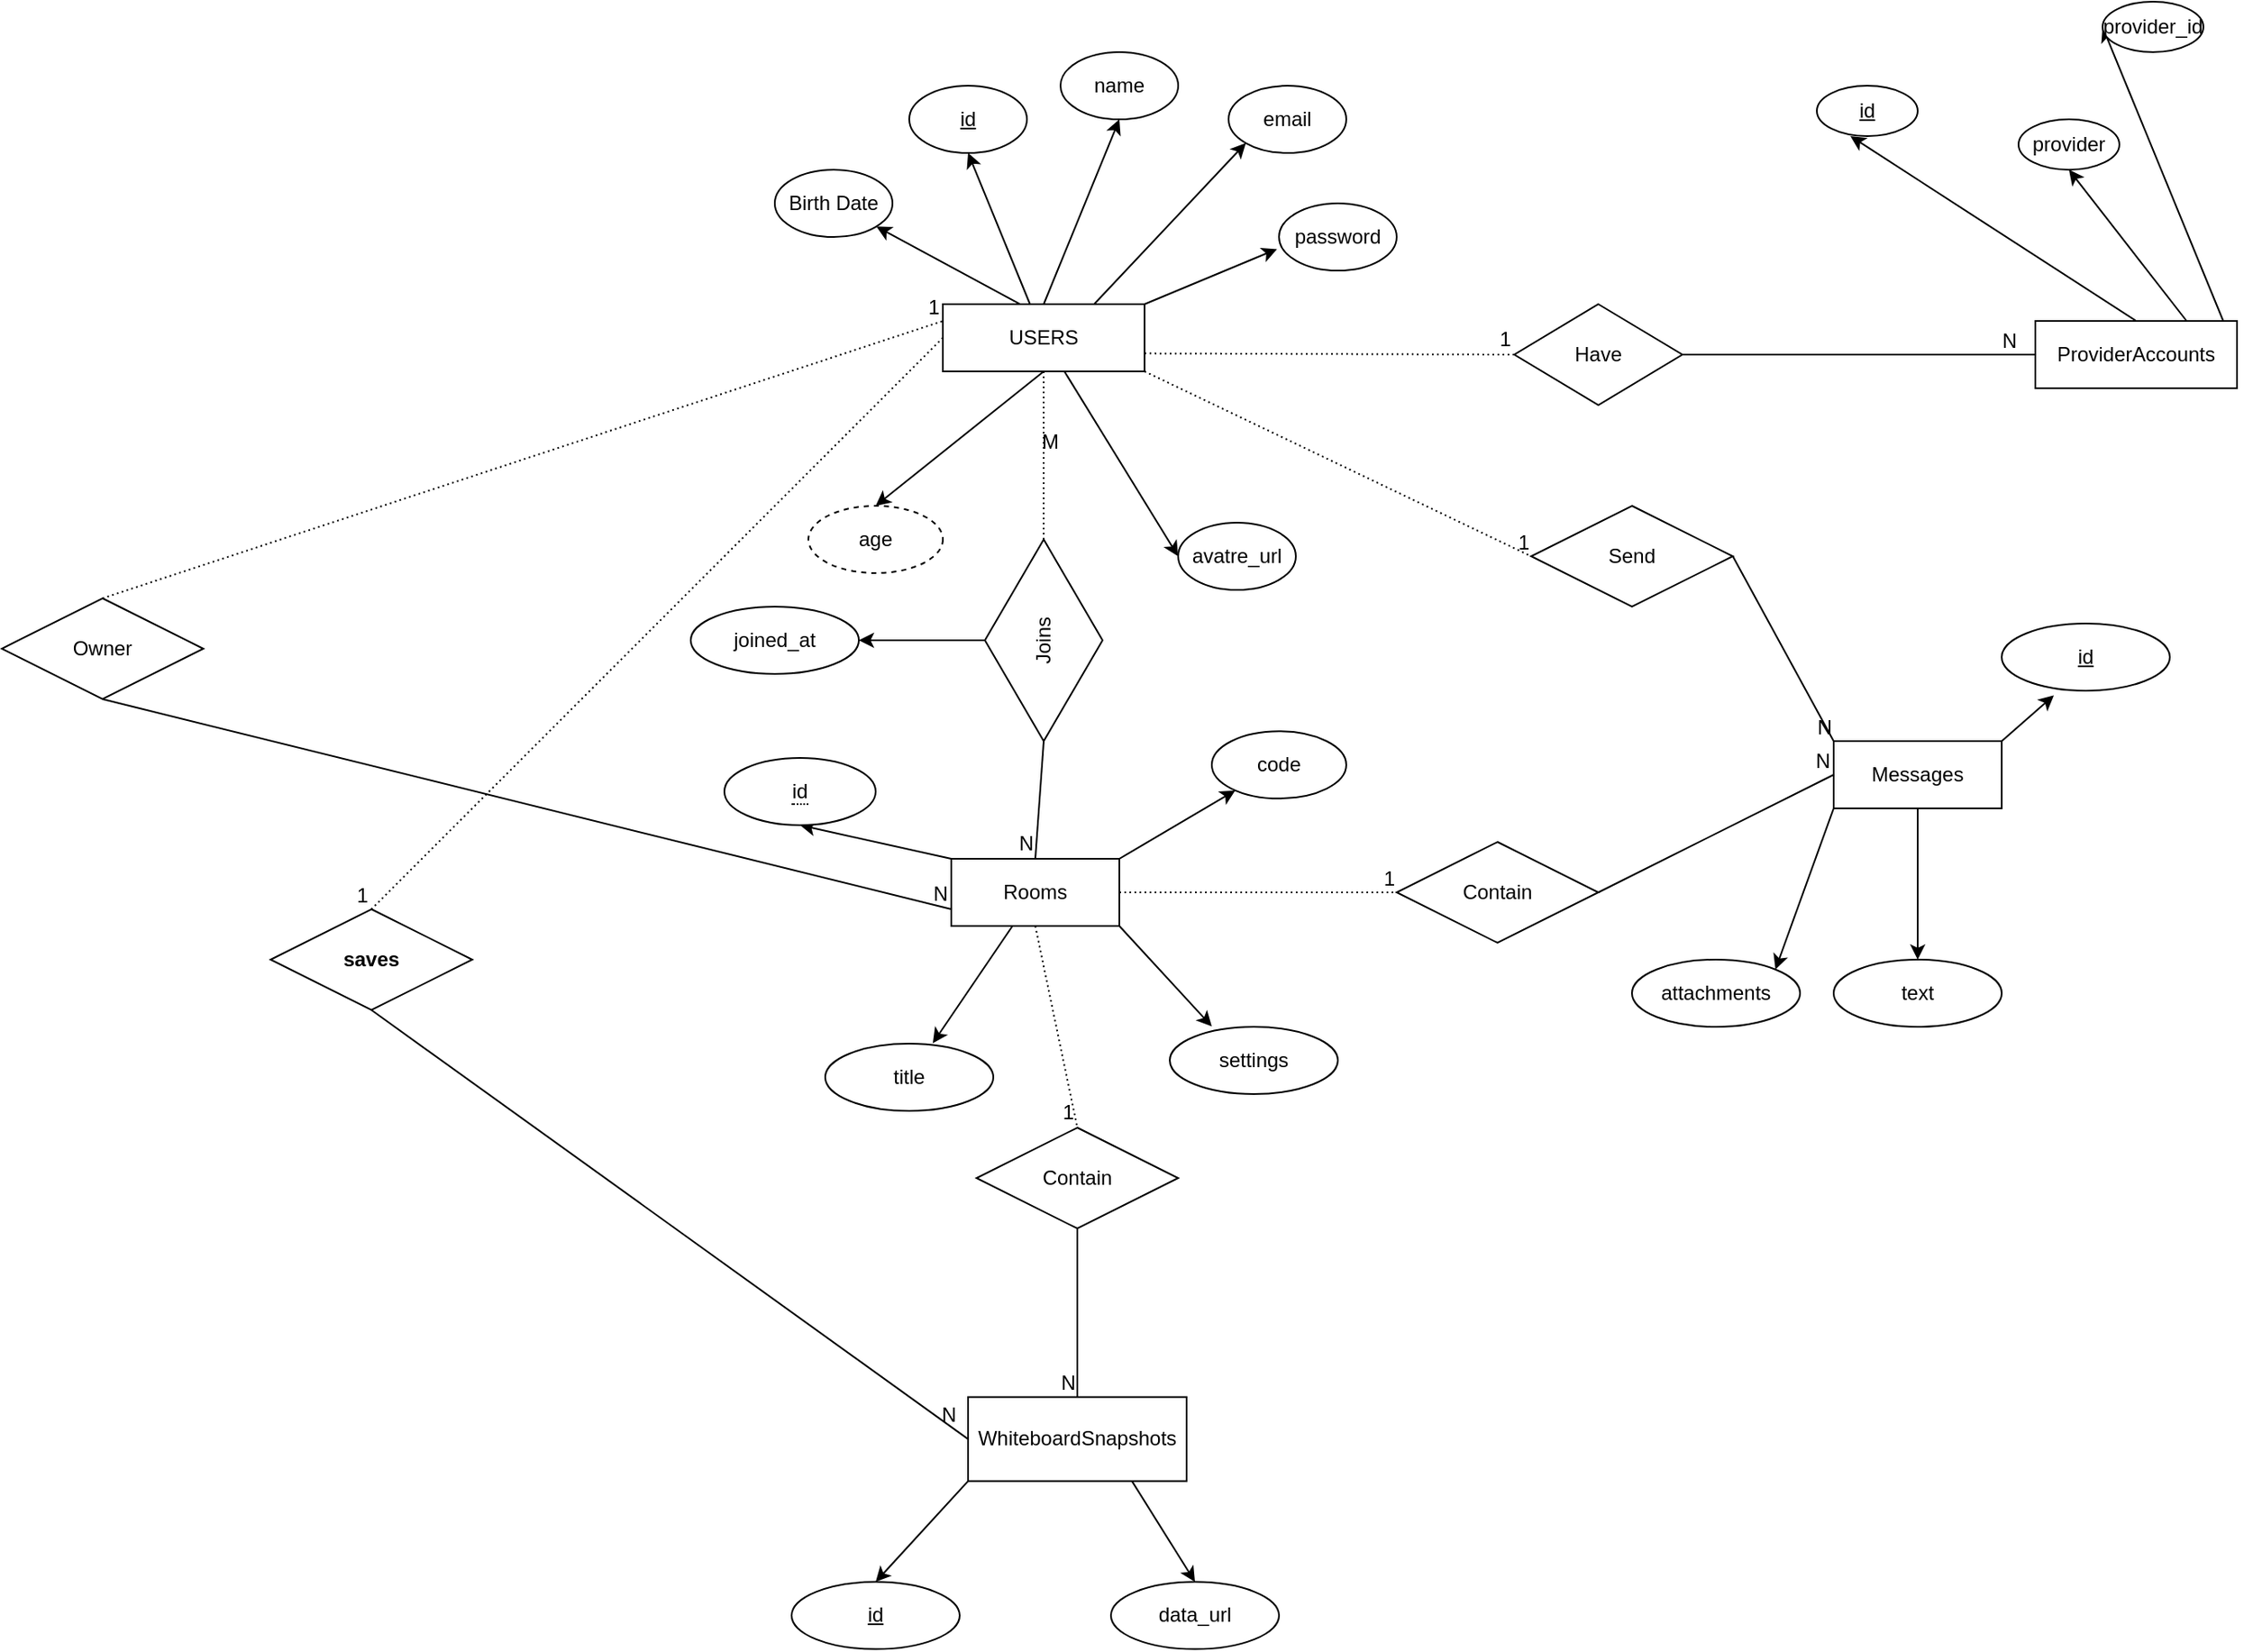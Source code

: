 <mxfile>
    <diagram id="c0r_nUsYoOd0oe9N89FC" name="Page-1">
        <mxGraphModel dx="3390" dy="1408" grid="1" gridSize="10" guides="1" tooltips="1" connect="1" arrows="1" fold="1" page="1" pageScale="1" pageWidth="850" pageHeight="1100" math="0" shadow="0">
            <root>
                <mxCell id="0"/>
                <mxCell id="1" parent="0"/>
                <mxCell id="5" style="edgeStyle=none;html=1;entryX=0.5;entryY=1;entryDx=0;entryDy=0;" edge="1" parent="1" source="3" target="6">
                    <mxGeometry relative="1" as="geometry">
                        <mxPoint x="120" y="180" as="targetPoint"/>
                    </mxGeometry>
                </mxCell>
                <mxCell id="10" style="edgeStyle=none;html=1;exitX=0.5;exitY=0;exitDx=0;exitDy=0;entryX=0.5;entryY=1;entryDx=0;entryDy=0;" edge="1" parent="1" source="3" target="8">
                    <mxGeometry relative="1" as="geometry"/>
                </mxCell>
                <mxCell id="14" style="edgeStyle=none;html=1;exitX=0.75;exitY=0;exitDx=0;exitDy=0;entryX=0;entryY=1;entryDx=0;entryDy=0;" edge="1" parent="1" source="3" target="11">
                    <mxGeometry relative="1" as="geometry"/>
                </mxCell>
                <mxCell id="16" style="edgeStyle=none;html=1;entryX=0;entryY=0.5;entryDx=0;entryDy=0;" edge="1" parent="1" source="3" target="13">
                    <mxGeometry relative="1" as="geometry"/>
                </mxCell>
                <mxCell id="18" style="edgeStyle=none;html=1;exitX=1;exitY=1;exitDx=0;exitDy=0;" edge="1" parent="1" source="3" target="17">
                    <mxGeometry relative="1" as="geometry"/>
                </mxCell>
                <mxCell id="21" style="edgeStyle=none;html=1;exitX=0.5;exitY=1;exitDx=0;exitDy=0;entryX=0.5;entryY=0;entryDx=0;entryDy=0;" edge="1" parent="1" source="3" target="19">
                    <mxGeometry relative="1" as="geometry"/>
                </mxCell>
                <mxCell id="3" value="USERS" style="rounded=0;whiteSpace=wrap;html=1;" vertex="1" parent="1">
                    <mxGeometry x="30" y="240" width="120" height="40" as="geometry"/>
                </mxCell>
                <mxCell id="6" value="&lt;u&gt;id&lt;/u&gt;" style="ellipse;whiteSpace=wrap;html=1;" vertex="1" parent="1">
                    <mxGeometry x="10" y="110" width="70" height="40" as="geometry"/>
                </mxCell>
                <mxCell id="8" value="name" style="ellipse;whiteSpace=wrap;html=1;" vertex="1" parent="1">
                    <mxGeometry x="100" y="90" width="70" height="40" as="geometry"/>
                </mxCell>
                <mxCell id="11" value="email" style="ellipse;whiteSpace=wrap;html=1;" vertex="1" parent="1">
                    <mxGeometry x="200" y="110" width="70" height="40" as="geometry"/>
                </mxCell>
                <mxCell id="12" value="password" style="ellipse;whiteSpace=wrap;html=1;" vertex="1" parent="1">
                    <mxGeometry x="230" y="180" width="70" height="40" as="geometry"/>
                </mxCell>
                <mxCell id="13" value="avatre_url" style="ellipse;whiteSpace=wrap;html=1;" vertex="1" parent="1">
                    <mxGeometry x="170" y="370" width="70" height="40" as="geometry"/>
                </mxCell>
                <mxCell id="15" style="edgeStyle=none;html=1;exitX=1;exitY=0;exitDx=0;exitDy=0;entryX=-0.017;entryY=0.68;entryDx=0;entryDy=0;entryPerimeter=0;" edge="1" parent="1" source="3" target="12">
                    <mxGeometry relative="1" as="geometry"/>
                </mxCell>
                <mxCell id="17" value="Birth Date" style="ellipse;whiteSpace=wrap;html=1;" vertex="1" parent="1">
                    <mxGeometry x="-70" y="160" width="70" height="40" as="geometry"/>
                </mxCell>
                <mxCell id="19" value="age" style="ellipse;whiteSpace=wrap;html=1;align=center;dashed=1;" vertex="1" parent="1">
                    <mxGeometry x="-50" y="360" width="80" height="40" as="geometry"/>
                </mxCell>
                <mxCell id="26" style="edgeStyle=none;html=1;exitX=0.75;exitY=0;exitDx=0;exitDy=0;entryX=0.5;entryY=1;entryDx=0;entryDy=0;" edge="1" parent="1" source="22" target="25">
                    <mxGeometry relative="1" as="geometry"/>
                </mxCell>
                <mxCell id="29" style="edgeStyle=none;html=1;exitX=1;exitY=0.5;exitDx=0;exitDy=0;entryX=0;entryY=0.5;entryDx=0;entryDy=0;" edge="1" parent="1" source="22" target="27">
                    <mxGeometry relative="1" as="geometry"/>
                </mxCell>
                <mxCell id="22" value="ProviderAccounts" style="whiteSpace=wrap;html=1;align=center;" vertex="1" parent="1">
                    <mxGeometry x="680" y="250" width="120" height="40" as="geometry"/>
                </mxCell>
                <mxCell id="23" value="&lt;u&gt;id&lt;/u&gt;" style="ellipse;whiteSpace=wrap;html=1;align=center;" vertex="1" parent="1">
                    <mxGeometry x="550" y="110" width="60" height="30" as="geometry"/>
                </mxCell>
                <mxCell id="24" style="edgeStyle=none;html=1;exitX=0.5;exitY=0;exitDx=0;exitDy=0;entryX=0.333;entryY=1;entryDx=0;entryDy=0;entryPerimeter=0;" edge="1" parent="1" source="22" target="23">
                    <mxGeometry relative="1" as="geometry"/>
                </mxCell>
                <mxCell id="25" value="provider" style="ellipse;whiteSpace=wrap;html=1;align=center;" vertex="1" parent="1">
                    <mxGeometry x="670" y="130" width="60" height="30" as="geometry"/>
                </mxCell>
                <mxCell id="27" value="provider_id" style="ellipse;whiteSpace=wrap;html=1;align=center;" vertex="1" parent="1">
                    <mxGeometry x="720" y="60" width="60" height="30" as="geometry"/>
                </mxCell>
                <mxCell id="45" style="edgeStyle=none;html=1;exitX=0;exitY=0;exitDx=0;exitDy=0;entryX=0.5;entryY=1;entryDx=0;entryDy=0;" edge="1" parent="1" source="41" target="44">
                    <mxGeometry relative="1" as="geometry"/>
                </mxCell>
                <mxCell id="48" style="edgeStyle=none;html=1;entryX=0.64;entryY=-0.006;entryDx=0;entryDy=0;entryPerimeter=0;" edge="1" parent="1" source="41" target="47">
                    <mxGeometry relative="1" as="geometry">
                        <mxPoint x="35" y="670" as="targetPoint"/>
                    </mxGeometry>
                </mxCell>
                <mxCell id="41" value="Rooms" style="whiteSpace=wrap;html=1;align=center;" vertex="1" parent="1">
                    <mxGeometry x="35" y="570" width="100" height="40" as="geometry"/>
                </mxCell>
                <mxCell id="42" value="code" style="ellipse;whiteSpace=wrap;html=1;align=center;" vertex="1" parent="1">
                    <mxGeometry x="190" y="494.14" width="80" height="40" as="geometry"/>
                </mxCell>
                <mxCell id="43" style="edgeStyle=none;html=1;exitX=1;exitY=0;exitDx=0;exitDy=0;" edge="1" parent="1" source="41" target="42">
                    <mxGeometry relative="1" as="geometry"/>
                </mxCell>
                <mxCell id="44" value="&lt;span style=&quot;border-bottom: 1px dotted&quot;&gt;id&lt;/span&gt;" style="ellipse;whiteSpace=wrap;html=1;align=center;" vertex="1" parent="1">
                    <mxGeometry x="-100" y="510" width="90" height="40" as="geometry"/>
                </mxCell>
                <mxCell id="47" value="title" style="ellipse;whiteSpace=wrap;html=1;align=center;" vertex="1" parent="1">
                    <mxGeometry x="-40" y="680" width="100" height="40" as="geometry"/>
                </mxCell>
                <mxCell id="49" value="settings" style="ellipse;whiteSpace=wrap;html=1;align=center;" vertex="1" parent="1">
                    <mxGeometry x="165" y="670" width="100" height="40" as="geometry"/>
                </mxCell>
                <mxCell id="50" style="edgeStyle=none;html=1;exitX=1;exitY=1;exitDx=0;exitDy=0;entryX=0.25;entryY=-0.006;entryDx=0;entryDy=0;entryPerimeter=0;" edge="1" parent="1" source="41" target="49">
                    <mxGeometry relative="1" as="geometry">
                        <mxPoint x="165" y="664.14" as="targetPoint"/>
                    </mxGeometry>
                </mxCell>
                <mxCell id="56" style="edgeStyle=none;html=1;entryX=0.5;entryY=0;entryDx=0;entryDy=0;" edge="1" parent="1" source="52" target="55">
                    <mxGeometry relative="1" as="geometry"/>
                </mxCell>
                <mxCell id="59" style="edgeStyle=none;html=1;exitX=0;exitY=1;exitDx=0;exitDy=0;entryX=1;entryY=0;entryDx=0;entryDy=0;" edge="1" parent="1" source="52" target="58">
                    <mxGeometry relative="1" as="geometry"/>
                </mxCell>
                <mxCell id="52" value="Messages" style="whiteSpace=wrap;html=1;align=center;" vertex="1" parent="1">
                    <mxGeometry x="560" y="500" width="100" height="40" as="geometry"/>
                </mxCell>
                <mxCell id="53" value="&lt;u&gt;id&lt;/u&gt;" style="ellipse;whiteSpace=wrap;html=1;align=center;" vertex="1" parent="1">
                    <mxGeometry x="660" y="430" width="100" height="40" as="geometry"/>
                </mxCell>
                <mxCell id="54" style="edgeStyle=none;html=1;exitX=1;exitY=0;exitDx=0;exitDy=0;entryX=0.31;entryY=1.069;entryDx=0;entryDy=0;entryPerimeter=0;" edge="1" parent="1" source="52" target="53">
                    <mxGeometry relative="1" as="geometry"/>
                </mxCell>
                <mxCell id="55" value="text" style="ellipse;whiteSpace=wrap;html=1;align=center;" vertex="1" parent="1">
                    <mxGeometry x="560" y="630" width="100" height="40" as="geometry"/>
                </mxCell>
                <mxCell id="58" value="attachments" style="ellipse;whiteSpace=wrap;html=1;align=center;" vertex="1" parent="1">
                    <mxGeometry x="440" y="630" width="100" height="40" as="geometry"/>
                </mxCell>
                <mxCell id="62" style="edgeStyle=none;html=1;exitX=0;exitY=1;exitDx=0;exitDy=0;entryX=0.5;entryY=0;entryDx=0;entryDy=0;" edge="1" parent="1" source="60" target="61">
                    <mxGeometry relative="1" as="geometry"/>
                </mxCell>
                <mxCell id="64" style="edgeStyle=none;html=1;exitX=0.75;exitY=1;exitDx=0;exitDy=0;entryX=0.5;entryY=0;entryDx=0;entryDy=0;" edge="1" parent="1" source="60" target="63">
                    <mxGeometry relative="1" as="geometry"/>
                </mxCell>
                <mxCell id="60" value="WhiteboardSnapshots" style="whiteSpace=wrap;html=1;align=center;" vertex="1" parent="1">
                    <mxGeometry x="45" y="890.31" width="130" height="50" as="geometry"/>
                </mxCell>
                <mxCell id="61" value="id" style="ellipse;whiteSpace=wrap;html=1;align=center;fontStyle=4;" vertex="1" parent="1">
                    <mxGeometry x="-60" y="1000.31" width="100" height="40" as="geometry"/>
                </mxCell>
                <mxCell id="63" value="data_url" style="ellipse;whiteSpace=wrap;html=1;align=center;" vertex="1" parent="1">
                    <mxGeometry x="130" y="1000.31" width="100" height="40" as="geometry"/>
                </mxCell>
                <mxCell id="67" value="Have" style="shape=rhombus;perimeter=rhombusPerimeter;whiteSpace=wrap;html=1;align=center;" vertex="1" parent="1">
                    <mxGeometry x="370" y="240" width="100" height="60" as="geometry"/>
                </mxCell>
                <mxCell id="70" value="" style="endArrow=none;html=1;rounded=0;dashed=1;dashPattern=1 2;exitX=1;exitY=1;exitDx=0;exitDy=0;exitPerimeter=0;entryX=0;entryY=0.5;entryDx=0;entryDy=0;" edge="1" parent="1" target="67">
                    <mxGeometry relative="1" as="geometry">
                        <mxPoint x="150.0" y="269.29" as="sourcePoint"/>
                        <mxPoint x="370" y="269.29" as="targetPoint"/>
                    </mxGeometry>
                </mxCell>
                <mxCell id="71" value="1" style="resizable=0;html=1;whiteSpace=wrap;align=right;verticalAlign=bottom;" connectable="0" vertex="1" parent="70">
                    <mxGeometry x="1" relative="1" as="geometry"/>
                </mxCell>
                <mxCell id="73" value="" style="endArrow=none;html=1;rounded=0;entryX=0;entryY=0.5;entryDx=0;entryDy=0;exitX=1;exitY=0.5;exitDx=0;exitDy=0;" edge="1" parent="1" source="67" target="22">
                    <mxGeometry relative="1" as="geometry">
                        <mxPoint x="480" y="269.29" as="sourcePoint"/>
                        <mxPoint x="640" y="269.29" as="targetPoint"/>
                    </mxGeometry>
                </mxCell>
                <mxCell id="74" value="N" style="resizable=0;html=1;whiteSpace=wrap;align=right;verticalAlign=bottom;" connectable="0" vertex="1" parent="73">
                    <mxGeometry x="1" relative="1" as="geometry">
                        <mxPoint x="-10" as="offset"/>
                    </mxGeometry>
                </mxCell>
                <mxCell id="119" style="edgeStyle=none;html=1;" edge="1" parent="1" source="79" target="118">
                    <mxGeometry relative="1" as="geometry"/>
                </mxCell>
                <mxCell id="79" value="Joins" style="shape=rhombus;perimeter=rhombusPerimeter;whiteSpace=wrap;html=1;align=center;rotation=-90;" vertex="1" parent="1">
                    <mxGeometry x="30" y="405" width="120" height="70" as="geometry"/>
                </mxCell>
                <mxCell id="81" value="" style="endArrow=none;html=1;rounded=0;entryX=0.5;entryY=0;entryDx=0;entryDy=0;exitX=0;exitY=0.5;exitDx=0;exitDy=0;" edge="1" parent="1" source="79" target="41">
                    <mxGeometry relative="1" as="geometry">
                        <mxPoint x="95" y="520" as="sourcePoint"/>
                        <mxPoint x="94" y="560" as="targetPoint"/>
                    </mxGeometry>
                </mxCell>
                <mxCell id="82" value="N" style="resizable=0;html=1;whiteSpace=wrap;align=right;verticalAlign=bottom;" connectable="0" vertex="1" parent="81">
                    <mxGeometry x="1" relative="1" as="geometry"/>
                </mxCell>
                <mxCell id="84" value="" style="endArrow=none;html=1;rounded=0;dashed=1;dashPattern=1 2;exitX=1;exitY=0.5;exitDx=0;exitDy=0;entryX=0.5;entryY=1;entryDx=0;entryDy=0;" edge="1" parent="1" source="79" target="3">
                    <mxGeometry relative="1" as="geometry">
                        <mxPoint x="94" y="380" as="sourcePoint"/>
                        <mxPoint x="100" y="290" as="targetPoint"/>
                    </mxGeometry>
                </mxCell>
                <mxCell id="85" value="M" style="resizable=0;html=1;whiteSpace=wrap;align=right;verticalAlign=bottom;" connectable="0" vertex="1" parent="84">
                    <mxGeometry x="1" relative="1" as="geometry">
                        <mxPoint x="10" y="50" as="offset"/>
                    </mxGeometry>
                </mxCell>
                <mxCell id="86" value="Send" style="shape=rhombus;perimeter=rhombusPerimeter;whiteSpace=wrap;html=1;align=center;" vertex="1" parent="1">
                    <mxGeometry x="380" y="360" width="120" height="60" as="geometry"/>
                </mxCell>
                <mxCell id="88" value="" style="endArrow=none;html=1;rounded=0;dashed=1;dashPattern=1 2;exitX=1;exitY=1;exitDx=0;exitDy=0;entryX=0;entryY=0.5;entryDx=0;entryDy=0;" edge="1" parent="1" source="3" target="86">
                    <mxGeometry relative="1" as="geometry">
                        <mxPoint x="240" y="350" as="sourcePoint"/>
                        <mxPoint x="400" y="350" as="targetPoint"/>
                    </mxGeometry>
                </mxCell>
                <mxCell id="89" value="1" style="resizable=0;html=1;whiteSpace=wrap;align=right;verticalAlign=bottom;" connectable="0" vertex="1" parent="88">
                    <mxGeometry x="1" relative="1" as="geometry"/>
                </mxCell>
                <mxCell id="90" value="" style="endArrow=none;html=1;rounded=0;exitX=1;exitY=0.5;exitDx=0;exitDy=0;entryX=0;entryY=0;entryDx=0;entryDy=0;" edge="1" parent="1" source="86" target="52">
                    <mxGeometry relative="1" as="geometry">
                        <mxPoint x="450" y="450" as="sourcePoint"/>
                        <mxPoint x="610" y="450" as="targetPoint"/>
                    </mxGeometry>
                </mxCell>
                <mxCell id="91" value="N" style="resizable=0;html=1;whiteSpace=wrap;align=right;verticalAlign=bottom;" connectable="0" vertex="1" parent="90">
                    <mxGeometry x="1" relative="1" as="geometry"/>
                </mxCell>
                <mxCell id="92" value="Contain" style="shape=rhombus;perimeter=rhombusPerimeter;whiteSpace=wrap;html=1;align=center;" vertex="1" parent="1">
                    <mxGeometry x="300" y="560" width="120" height="60" as="geometry"/>
                </mxCell>
                <mxCell id="99" value="" style="endArrow=none;html=1;rounded=0;dashed=1;dashPattern=1 2;entryX=0;entryY=0.5;entryDx=0;entryDy=0;exitX=1;exitY=0.5;exitDx=0;exitDy=0;" edge="1" parent="1" source="41" target="92">
                    <mxGeometry relative="1" as="geometry">
                        <mxPoint x="160" y="590" as="sourcePoint"/>
                        <mxPoint x="260" y="590" as="targetPoint"/>
                    </mxGeometry>
                </mxCell>
                <mxCell id="100" value="1" style="resizable=0;html=1;whiteSpace=wrap;align=right;verticalAlign=bottom;" connectable="0" vertex="1" parent="99">
                    <mxGeometry x="1" relative="1" as="geometry"/>
                </mxCell>
                <mxCell id="103" value="" style="endArrow=none;html=1;rounded=0;entryX=0;entryY=0.5;entryDx=0;entryDy=0;exitX=1;exitY=0.5;exitDx=0;exitDy=0;" edge="1" parent="1" source="92" target="52">
                    <mxGeometry relative="1" as="geometry">
                        <mxPoint x="390" y="520" as="sourcePoint"/>
                        <mxPoint x="550" y="520" as="targetPoint"/>
                    </mxGeometry>
                </mxCell>
                <mxCell id="104" value="N" style="resizable=0;html=1;whiteSpace=wrap;align=right;verticalAlign=bottom;" connectable="0" vertex="1" parent="103">
                    <mxGeometry x="1" relative="1" as="geometry"/>
                </mxCell>
                <mxCell id="105" value="Contain" style="shape=rhombus;perimeter=rhombusPerimeter;whiteSpace=wrap;html=1;align=center;" vertex="1" parent="1">
                    <mxGeometry x="50" y="730" width="120" height="60" as="geometry"/>
                </mxCell>
                <mxCell id="106" value="" style="endArrow=none;html=1;rounded=0;dashed=1;dashPattern=1 2;entryX=0.5;entryY=0;entryDx=0;entryDy=0;exitX=0.5;exitY=1;exitDx=0;exitDy=0;" edge="1" parent="1" source="41" target="105">
                    <mxGeometry relative="1" as="geometry">
                        <mxPoint x="45" y="689.52" as="sourcePoint"/>
                        <mxPoint x="210" y="689.52" as="targetPoint"/>
                    </mxGeometry>
                </mxCell>
                <mxCell id="107" value="1" style="resizable=0;html=1;whiteSpace=wrap;align=right;verticalAlign=bottom;" connectable="0" vertex="1" parent="106">
                    <mxGeometry x="1" relative="1" as="geometry"/>
                </mxCell>
                <mxCell id="108" value="" style="endArrow=none;html=1;rounded=0;entryX=0.5;entryY=0;entryDx=0;entryDy=0;exitX=0.5;exitY=1;exitDx=0;exitDy=0;" edge="1" parent="1" source="105" target="60">
                    <mxGeometry relative="1" as="geometry">
                        <mxPoint x="170" y="810" as="sourcePoint"/>
                        <mxPoint x="310" y="740" as="targetPoint"/>
                    </mxGeometry>
                </mxCell>
                <mxCell id="109" value="N" style="resizable=0;html=1;whiteSpace=wrap;align=right;verticalAlign=bottom;" connectable="0" vertex="1" parent="108">
                    <mxGeometry x="1" relative="1" as="geometry"/>
                </mxCell>
                <mxCell id="110" value="&lt;b&gt;saves&lt;/b&gt;" style="shape=rhombus;perimeter=rhombusPerimeter;whiteSpace=wrap;html=1;align=center;" vertex="1" parent="1">
                    <mxGeometry x="-370" y="600" width="120" height="60" as="geometry"/>
                </mxCell>
                <mxCell id="111" value="" style="endArrow=none;html=1;rounded=0;dashed=1;dashPattern=1 2;entryX=0.5;entryY=0;entryDx=0;entryDy=0;exitX=0;exitY=0.5;exitDx=0;exitDy=0;" edge="1" parent="1" source="3" target="110">
                    <mxGeometry relative="1" as="geometry">
                        <mxPoint x="-200" y="330" as="sourcePoint"/>
                        <mxPoint x="-237" y="494" as="targetPoint"/>
                    </mxGeometry>
                </mxCell>
                <mxCell id="112" value="1" style="resizable=0;html=1;whiteSpace=wrap;align=right;verticalAlign=bottom;" connectable="0" vertex="1" parent="111">
                    <mxGeometry x="1" relative="1" as="geometry"/>
                </mxCell>
                <mxCell id="113" value="" style="endArrow=none;html=1;rounded=0;entryX=0;entryY=0.5;entryDx=0;entryDy=0;exitX=0.5;exitY=1;exitDx=0;exitDy=0;" edge="1" parent="1" source="110" target="60">
                    <mxGeometry relative="1" as="geometry">
                        <mxPoint x="-250" y="710" as="sourcePoint"/>
                        <mxPoint x="-230" y="860" as="targetPoint"/>
                    </mxGeometry>
                </mxCell>
                <mxCell id="114" value="N" style="resizable=0;html=1;whiteSpace=wrap;align=right;verticalAlign=bottom;" connectable="0" vertex="1" parent="113">
                    <mxGeometry x="1" relative="1" as="geometry">
                        <mxPoint x="-6" y="-6" as="offset"/>
                    </mxGeometry>
                </mxCell>
                <mxCell id="115" value="Owner" style="shape=rhombus;perimeter=rhombusPerimeter;whiteSpace=wrap;html=1;align=center;" vertex="1" parent="1">
                    <mxGeometry x="-530" y="415" width="120" height="60" as="geometry"/>
                </mxCell>
                <mxCell id="118" value="joined_at" style="ellipse;whiteSpace=wrap;html=1;align=center;" vertex="1" parent="1">
                    <mxGeometry x="-120" y="420" width="100" height="40" as="geometry"/>
                </mxCell>
                <mxCell id="120" value="" style="endArrow=none;html=1;rounded=0;dashed=1;dashPattern=1 2;entryX=0;entryY=0.25;entryDx=0;entryDy=0;exitX=0.5;exitY=0;exitDx=0;exitDy=0;" edge="1" parent="1" source="115" target="3">
                    <mxGeometry relative="1" as="geometry">
                        <mxPoint x="-330" y="340" as="sourcePoint"/>
                        <mxPoint x="-170" y="340" as="targetPoint"/>
                    </mxGeometry>
                </mxCell>
                <mxCell id="121" value="1" style="resizable=0;html=1;whiteSpace=wrap;align=right;verticalAlign=bottom;" connectable="0" vertex="1" parent="120">
                    <mxGeometry x="1" relative="1" as="geometry"/>
                </mxCell>
                <mxCell id="122" value="" style="endArrow=none;html=1;rounded=0;entryX=0;entryY=0.75;entryDx=0;entryDy=0;exitX=0.5;exitY=1;exitDx=0;exitDy=0;" edge="1" parent="1" source="115" target="41">
                    <mxGeometry relative="1" as="geometry">
                        <mxPoint x="-240" y="590" as="sourcePoint"/>
                        <mxPoint x="-80" y="590" as="targetPoint"/>
                    </mxGeometry>
                </mxCell>
                <mxCell id="123" value="N" style="resizable=0;html=1;whiteSpace=wrap;align=right;verticalAlign=bottom;" connectable="0" vertex="1" parent="122">
                    <mxGeometry x="1" relative="1" as="geometry"/>
                </mxCell>
            </root>
        </mxGraphModel>
    </diagram>
</mxfile>